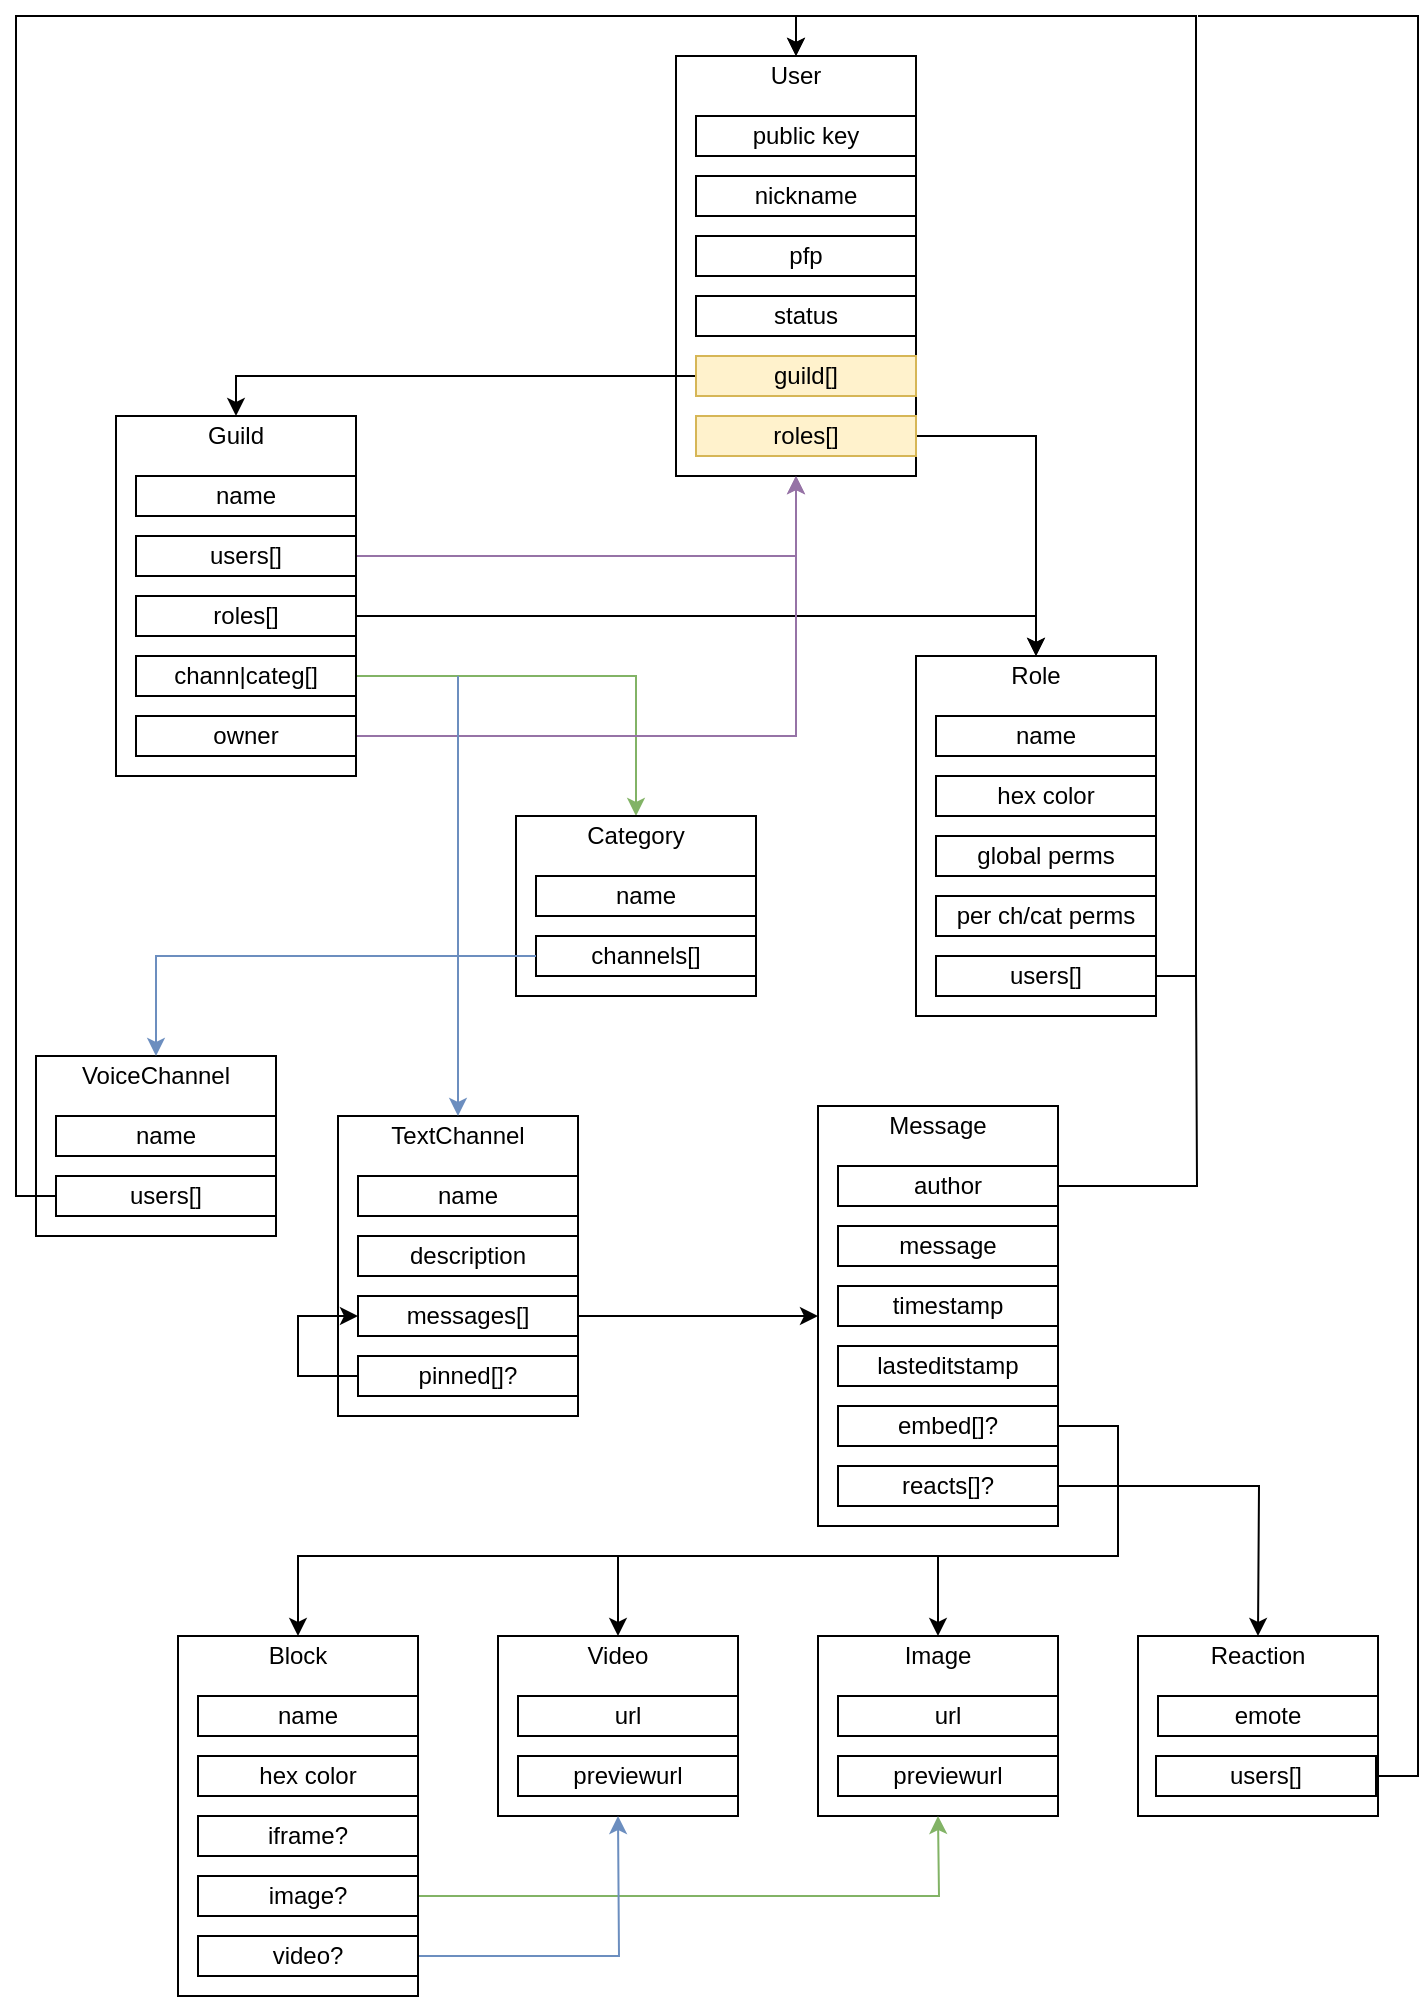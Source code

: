 <mxfile>
    <diagram id="NHwn4wscIB3xV2TAf_Lw" name="Page-1">
        <mxGraphModel dx="320" dy="911" grid="1" gridSize="10" guides="1" tooltips="1" connect="1" arrows="1" fold="1" page="1" pageScale="1" pageWidth="827" pageHeight="1169" math="0" shadow="0">
            <root>
                <mxCell id="0"/>
                <mxCell id="1" parent="0"/>
                <mxCell id="xPs0G8bk6lF9xCZJC1In-1" value="" style="whiteSpace=wrap;html=1;" parent="1" vertex="1">
                    <mxGeometry x="169" y="220" width="120" height="180" as="geometry"/>
                </mxCell>
                <mxCell id="xPs0G8bk6lF9xCZJC1In-2" value="Guild" style="text;html=1;strokeColor=none;fillColor=none;align=center;verticalAlign=middle;whiteSpace=wrap;rounded=0;" parent="1" vertex="1">
                    <mxGeometry x="169" y="220" width="120" height="20" as="geometry"/>
                </mxCell>
                <mxCell id="5t001Vj08R8SQPkKGdrq-1" value="name" style="rounded=0;whiteSpace=wrap;html=1;" parent="1" vertex="1">
                    <mxGeometry x="179" y="250" width="110" height="20" as="geometry"/>
                </mxCell>
                <mxCell id="5t001Vj08R8SQPkKGdrq-3" style="edgeStyle=orthogonalEdgeStyle;rounded=0;orthogonalLoop=1;jettySize=auto;html=1;exitX=1;exitY=0.5;exitDx=0;exitDy=0;fillColor=#e1d5e7;strokeColor=#9673a6;" parent="1" source="5t001Vj08R8SQPkKGdrq-2" edge="1">
                    <mxGeometry relative="1" as="geometry">
                        <mxPoint x="509" y="250" as="targetPoint"/>
                        <Array as="points">
                            <mxPoint x="509" y="290"/>
                        </Array>
                    </mxGeometry>
                </mxCell>
                <mxCell id="5t001Vj08R8SQPkKGdrq-2" value="users[]" style="rounded=0;whiteSpace=wrap;html=1;" parent="1" vertex="1">
                    <mxGeometry x="179" y="280" width="110" height="20" as="geometry"/>
                </mxCell>
                <mxCell id="5t001Vj08R8SQPkKGdrq-4" value="" style="rounded=0;whiteSpace=wrap;html=1;" parent="1" vertex="1">
                    <mxGeometry x="449" y="40" width="120" height="210" as="geometry"/>
                </mxCell>
                <mxCell id="5t001Vj08R8SQPkKGdrq-5" value="User" style="text;html=1;strokeColor=none;fillColor=none;align=center;verticalAlign=middle;whiteSpace=wrap;rounded=0;" parent="1" vertex="1">
                    <mxGeometry x="449" y="40" width="120" height="20" as="geometry"/>
                </mxCell>
                <mxCell id="5t001Vj08R8SQPkKGdrq-6" value="public key" style="rounded=0;whiteSpace=wrap;html=1;" parent="1" vertex="1">
                    <mxGeometry x="459" y="70" width="110" height="20" as="geometry"/>
                </mxCell>
                <mxCell id="5t001Vj08R8SQPkKGdrq-7" value="nickname" style="rounded=0;whiteSpace=wrap;html=1;" parent="1" vertex="1">
                    <mxGeometry x="459" y="100" width="110" height="20" as="geometry"/>
                </mxCell>
                <mxCell id="5t001Vj08R8SQPkKGdrq-9" value="pfp" style="rounded=0;whiteSpace=wrap;html=1;" parent="1" vertex="1">
                    <mxGeometry x="459" y="130" width="110" height="20" as="geometry"/>
                </mxCell>
                <mxCell id="5t001Vj08R8SQPkKGdrq-39" style="edgeStyle=orthogonalEdgeStyle;rounded=0;orthogonalLoop=1;jettySize=auto;html=1;exitX=1;exitY=0.5;exitDx=0;exitDy=0;entryX=0.5;entryY=0;entryDx=0;entryDy=0;" parent="1" source="5t001Vj08R8SQPkKGdrq-10" target="5t001Vj08R8SQPkKGdrq-40" edge="1">
                    <mxGeometry relative="1" as="geometry">
                        <mxPoint x="629" y="340" as="targetPoint"/>
                    </mxGeometry>
                </mxCell>
                <mxCell id="5t001Vj08R8SQPkKGdrq-10" value="roles[]" style="rounded=0;whiteSpace=wrap;html=1;" parent="1" vertex="1">
                    <mxGeometry x="179" y="310" width="110" height="20" as="geometry"/>
                </mxCell>
                <mxCell id="5t001Vj08R8SQPkKGdrq-32" style="edgeStyle=orthogonalEdgeStyle;rounded=0;orthogonalLoop=1;jettySize=auto;html=1;exitX=1;exitY=0.5;exitDx=0;exitDy=0;entryX=0.5;entryY=0;entryDx=0;entryDy=0;fillColor=#d5e8d4;strokeColor=#82b366;" parent="1" source="5t001Vj08R8SQPkKGdrq-11" target="5t001Vj08R8SQPkKGdrq-29" edge="1">
                    <mxGeometry relative="1" as="geometry"/>
                </mxCell>
                <mxCell id="5t001Vj08R8SQPkKGdrq-11" value="chann|categ[]" style="rounded=0;whiteSpace=wrap;html=1;" parent="1" vertex="1">
                    <mxGeometry x="179" y="340" width="110" height="20" as="geometry"/>
                </mxCell>
                <mxCell id="5t001Vj08R8SQPkKGdrq-13" style="edgeStyle=orthogonalEdgeStyle;rounded=0;orthogonalLoop=1;jettySize=auto;html=1;exitX=1;exitY=0.5;exitDx=0;exitDy=0;fillColor=#e1d5e7;strokeColor=#9673a6;entryX=0.5;entryY=1;entryDx=0;entryDy=0;" parent="1" source="5t001Vj08R8SQPkKGdrq-12" target="5t001Vj08R8SQPkKGdrq-4" edge="1">
                    <mxGeometry relative="1" as="geometry">
                        <mxPoint x="509" y="260" as="targetPoint"/>
                        <Array as="points">
                            <mxPoint x="509" y="380"/>
                        </Array>
                    </mxGeometry>
                </mxCell>
                <mxCell id="5t001Vj08R8SQPkKGdrq-12" value="owner" style="rounded=0;whiteSpace=wrap;html=1;" parent="1" vertex="1">
                    <mxGeometry x="179" y="370" width="110" height="20" as="geometry"/>
                </mxCell>
                <mxCell id="5t001Vj08R8SQPkKGdrq-14" value="status" style="rounded=0;whiteSpace=wrap;html=1;" parent="1" vertex="1">
                    <mxGeometry x="459" y="160" width="110" height="20" as="geometry"/>
                </mxCell>
                <mxCell id="5t001Vj08R8SQPkKGdrq-38" style="edgeStyle=orthogonalEdgeStyle;rounded=0;orthogonalLoop=1;jettySize=auto;html=1;exitX=0;exitY=0.5;exitDx=0;exitDy=0;entryX=0.5;entryY=0;entryDx=0;entryDy=0;" parent="1" source="5t001Vj08R8SQPkKGdrq-15" target="xPs0G8bk6lF9xCZJC1In-2" edge="1">
                    <mxGeometry relative="1" as="geometry"/>
                </mxCell>
                <mxCell id="5t001Vj08R8SQPkKGdrq-15" value="guild[]" style="rounded=0;whiteSpace=wrap;html=1;fillColor=#fff2cc;strokeColor=#d6b656;" parent="1" vertex="1">
                    <mxGeometry x="459" y="190" width="110" height="20" as="geometry"/>
                </mxCell>
                <mxCell id="5t001Vj08R8SQPkKGdrq-17" value="" style="rounded=0;whiteSpace=wrap;html=1;" parent="1" vertex="1">
                    <mxGeometry x="280" y="570" width="120" height="150" as="geometry"/>
                </mxCell>
                <mxCell id="5t001Vj08R8SQPkKGdrq-18" value="TextChannel" style="text;html=1;strokeColor=none;fillColor=none;align=center;verticalAlign=middle;whiteSpace=wrap;rounded=0;" parent="1" vertex="1">
                    <mxGeometry x="280" y="570" width="120" height="20" as="geometry"/>
                </mxCell>
                <mxCell id="5t001Vj08R8SQPkKGdrq-19" value="name" style="rounded=0;whiteSpace=wrap;html=1;" parent="1" vertex="1">
                    <mxGeometry x="290" y="600" width="110" height="20" as="geometry"/>
                </mxCell>
                <mxCell id="5t001Vj08R8SQPkKGdrq-20" value="description" style="rounded=0;whiteSpace=wrap;html=1;" parent="1" vertex="1">
                    <mxGeometry x="290" y="630" width="110" height="20" as="geometry"/>
                </mxCell>
                <mxCell id="5t001Vj08R8SQPkKGdrq-63" style="edgeStyle=orthogonalEdgeStyle;rounded=0;orthogonalLoop=1;jettySize=auto;html=1;exitX=1;exitY=0.5;exitDx=0;exitDy=0;entryX=0;entryY=0.5;entryDx=0;entryDy=0;endArrow=classic;endFill=1;strokeColor=#000000;" parent="1" source="5t001Vj08R8SQPkKGdrq-21" target="5t001Vj08R8SQPkKGdrq-25" edge="1">
                    <mxGeometry relative="1" as="geometry"/>
                </mxCell>
                <mxCell id="5t001Vj08R8SQPkKGdrq-21" value="messages[]" style="rounded=0;whiteSpace=wrap;html=1;" parent="1" vertex="1">
                    <mxGeometry x="290" y="660" width="110" height="20" as="geometry"/>
                </mxCell>
                <mxCell id="5t001Vj08R8SQPkKGdrq-46" style="edgeStyle=orthogonalEdgeStyle;rounded=0;orthogonalLoop=1;jettySize=auto;html=1;exitX=0;exitY=0.5;exitDx=0;exitDy=0;entryX=0;entryY=0.5;entryDx=0;entryDy=0;" parent="1" source="5t001Vj08R8SQPkKGdrq-22" target="5t001Vj08R8SQPkKGdrq-21" edge="1">
                    <mxGeometry relative="1" as="geometry">
                        <mxPoint x="240" y="670" as="targetPoint"/>
                        <Array as="points">
                            <mxPoint x="260" y="700"/>
                            <mxPoint x="260" y="670"/>
                        </Array>
                    </mxGeometry>
                </mxCell>
                <mxCell id="5t001Vj08R8SQPkKGdrq-22" value="pinned[]?" style="rounded=0;whiteSpace=wrap;html=1;" parent="1" vertex="1">
                    <mxGeometry x="290" y="690" width="110" height="20" as="geometry"/>
                </mxCell>
                <mxCell id="5t001Vj08R8SQPkKGdrq-25" value="" style="rounded=0;whiteSpace=wrap;html=1;" parent="1" vertex="1">
                    <mxGeometry x="520" y="565" width="120" height="210" as="geometry"/>
                </mxCell>
                <mxCell id="5t001Vj08R8SQPkKGdrq-26" value="Message" style="text;html=1;strokeColor=none;fillColor=none;align=center;verticalAlign=middle;whiteSpace=wrap;rounded=0;" parent="1" vertex="1">
                    <mxGeometry x="520" y="565" width="120" height="20" as="geometry"/>
                </mxCell>
                <mxCell id="5t001Vj08R8SQPkKGdrq-29" value="" style="rounded=0;whiteSpace=wrap;html=1;" parent="1" vertex="1">
                    <mxGeometry x="369" y="420" width="120" height="90" as="geometry"/>
                </mxCell>
                <mxCell id="5t001Vj08R8SQPkKGdrq-33" value="Category" style="text;html=1;strokeColor=none;fillColor=none;align=center;verticalAlign=middle;whiteSpace=wrap;rounded=0;" parent="1" vertex="1">
                    <mxGeometry x="369" y="420" width="120" height="20" as="geometry"/>
                </mxCell>
                <mxCell id="5t001Vj08R8SQPkKGdrq-35" value="name" style="rounded=0;whiteSpace=wrap;html=1;" parent="1" vertex="1">
                    <mxGeometry x="379" y="450" width="110" height="20" as="geometry"/>
                </mxCell>
                <mxCell id="5t001Vj08R8SQPkKGdrq-37" style="edgeStyle=orthogonalEdgeStyle;rounded=0;orthogonalLoop=1;jettySize=auto;html=1;exitX=0;exitY=0.5;exitDx=0;exitDy=0;fillColor=#dae8fc;strokeColor=#6c8ebf;entryX=0.5;entryY=0;entryDx=0;entryDy=0;" parent="1" source="5t001Vj08R8SQPkKGdrq-36" target="5t001Vj08R8SQPkKGdrq-18" edge="1">
                    <mxGeometry relative="1" as="geometry">
                        <mxPoint x="349" y="540" as="targetPoint"/>
                    </mxGeometry>
                </mxCell>
                <mxCell id="5t001Vj08R8SQPkKGdrq-36" value="channels[]" style="rounded=0;whiteSpace=wrap;html=1;" parent="1" vertex="1">
                    <mxGeometry x="379" y="480" width="110" height="20" as="geometry"/>
                </mxCell>
                <mxCell id="5t001Vj08R8SQPkKGdrq-40" value="" style="rounded=0;whiteSpace=wrap;html=1;" parent="1" vertex="1">
                    <mxGeometry x="569" y="340" width="120" height="180" as="geometry"/>
                </mxCell>
                <mxCell id="5t001Vj08R8SQPkKGdrq-41" value="Role" style="text;html=1;strokeColor=none;fillColor=none;align=center;verticalAlign=middle;whiteSpace=wrap;rounded=0;" parent="1" vertex="1">
                    <mxGeometry x="569" y="340" width="120" height="20" as="geometry"/>
                </mxCell>
                <mxCell id="5t001Vj08R8SQPkKGdrq-42" value="name" style="rounded=0;whiteSpace=wrap;html=1;" parent="1" vertex="1">
                    <mxGeometry x="579" y="370" width="110" height="20" as="geometry"/>
                </mxCell>
                <mxCell id="5t001Vj08R8SQPkKGdrq-43" value="hex color" style="rounded=0;whiteSpace=wrap;html=1;" parent="1" vertex="1">
                    <mxGeometry x="579" y="400" width="110" height="20" as="geometry"/>
                </mxCell>
                <mxCell id="5t001Vj08R8SQPkKGdrq-44" value="global perms" style="rounded=0;whiteSpace=wrap;html=1;" parent="1" vertex="1">
                    <mxGeometry x="579" y="430" width="110" height="20" as="geometry"/>
                </mxCell>
                <mxCell id="5t001Vj08R8SQPkKGdrq-45" value="per ch/cat perms" style="rounded=0;whiteSpace=wrap;html=1;" parent="1" vertex="1">
                    <mxGeometry x="579" y="460" width="110" height="20" as="geometry"/>
                </mxCell>
                <mxCell id="5t001Vj08R8SQPkKGdrq-48" style="edgeStyle=orthogonalEdgeStyle;rounded=0;orthogonalLoop=1;jettySize=auto;html=1;exitX=1;exitY=0.5;exitDx=0;exitDy=0;entryX=0.5;entryY=0;entryDx=0;entryDy=0;" parent="1" source="5t001Vj08R8SQPkKGdrq-47" target="5t001Vj08R8SQPkKGdrq-5" edge="1">
                    <mxGeometry relative="1" as="geometry"/>
                </mxCell>
                <mxCell id="5t001Vj08R8SQPkKGdrq-47" value="users[]" style="rounded=0;whiteSpace=wrap;html=1;" parent="1" vertex="1">
                    <mxGeometry x="579" y="490" width="110" height="20" as="geometry"/>
                </mxCell>
                <mxCell id="5t001Vj08R8SQPkKGdrq-49" value="" style="rounded=0;whiteSpace=wrap;html=1;" parent="1" vertex="1">
                    <mxGeometry x="129" y="540" width="120" height="90" as="geometry"/>
                </mxCell>
                <mxCell id="5t001Vj08R8SQPkKGdrq-50" value="VoiceChannel" style="text;html=1;strokeColor=none;fillColor=none;align=center;verticalAlign=middle;whiteSpace=wrap;rounded=0;" parent="1" vertex="1">
                    <mxGeometry x="129" y="540" width="120" height="20" as="geometry"/>
                </mxCell>
                <mxCell id="5t001Vj08R8SQPkKGdrq-51" value="name" style="rounded=0;whiteSpace=wrap;html=1;" parent="1" vertex="1">
                    <mxGeometry x="139" y="570" width="110" height="20" as="geometry"/>
                </mxCell>
                <mxCell id="5t001Vj08R8SQPkKGdrq-53" style="edgeStyle=orthogonalEdgeStyle;rounded=0;orthogonalLoop=1;jettySize=auto;html=1;exitX=0;exitY=0.5;exitDx=0;exitDy=0;entryX=0.5;entryY=0;entryDx=0;entryDy=0;" parent="1" source="5t001Vj08R8SQPkKGdrq-52" target="5t001Vj08R8SQPkKGdrq-5" edge="1">
                    <mxGeometry relative="1" as="geometry"/>
                </mxCell>
                <mxCell id="5t001Vj08R8SQPkKGdrq-52" value="users[]" style="rounded=0;whiteSpace=wrap;html=1;" parent="1" vertex="1">
                    <mxGeometry x="139" y="600" width="110" height="20" as="geometry"/>
                </mxCell>
                <mxCell id="5t001Vj08R8SQPkKGdrq-54" value="" style="endArrow=classic;html=1;entryX=0.5;entryY=0;entryDx=0;entryDy=0;rounded=0;fillColor=#dae8fc;strokeColor=#6c8ebf;exitX=0;exitY=0.5;exitDx=0;exitDy=0;" parent="1" source="5t001Vj08R8SQPkKGdrq-36" target="5t001Vj08R8SQPkKGdrq-50" edge="1">
                    <mxGeometry width="50" height="50" relative="1" as="geometry">
                        <mxPoint x="360" y="490" as="sourcePoint"/>
                        <mxPoint x="189" y="490" as="targetPoint"/>
                        <Array as="points">
                            <mxPoint x="189" y="490"/>
                        </Array>
                    </mxGeometry>
                </mxCell>
                <mxCell id="5t001Vj08R8SQPkKGdrq-56" style="edgeStyle=orthogonalEdgeStyle;rounded=0;orthogonalLoop=1;jettySize=auto;html=1;exitX=1;exitY=0.5;exitDx=0;exitDy=0;strokeColor=#000000;endArrow=none;endFill=0;" parent="1" source="5t001Vj08R8SQPkKGdrq-55" edge="1">
                    <mxGeometry relative="1" as="geometry">
                        <mxPoint x="709" y="500" as="targetPoint"/>
                    </mxGeometry>
                </mxCell>
                <mxCell id="5t001Vj08R8SQPkKGdrq-55" value="author" style="rounded=0;whiteSpace=wrap;html=1;" parent="1" vertex="1">
                    <mxGeometry x="530" y="595" width="110" height="20" as="geometry"/>
                </mxCell>
                <mxCell id="5t001Vj08R8SQPkKGdrq-57" value="message" style="rounded=0;whiteSpace=wrap;html=1;" parent="1" vertex="1">
                    <mxGeometry x="530" y="625" width="110" height="20" as="geometry"/>
                </mxCell>
                <mxCell id="5t001Vj08R8SQPkKGdrq-58" value="timestamp" style="rounded=0;whiteSpace=wrap;html=1;" parent="1" vertex="1">
                    <mxGeometry x="530" y="655" width="110" height="20" as="geometry"/>
                </mxCell>
                <mxCell id="5t001Vj08R8SQPkKGdrq-59" value="lasteditstamp" style="rounded=0;whiteSpace=wrap;html=1;" parent="1" vertex="1">
                    <mxGeometry x="530" y="685" width="110" height="20" as="geometry"/>
                </mxCell>
                <mxCell id="5t001Vj08R8SQPkKGdrq-64" style="edgeStyle=orthogonalEdgeStyle;rounded=0;orthogonalLoop=1;jettySize=auto;html=1;exitX=1;exitY=0.5;exitDx=0;exitDy=0;entryX=0.5;entryY=0;entryDx=0;entryDy=0;endArrow=classic;endFill=1;strokeColor=#000000;" parent="1" source="5t001Vj08R8SQPkKGdrq-60" target="5t001Vj08R8SQPkKGdrq-61" edge="1">
                    <mxGeometry relative="1" as="geometry">
                        <Array as="points">
                            <mxPoint x="670" y="725"/>
                            <mxPoint x="670" y="790"/>
                            <mxPoint x="580" y="790"/>
                        </Array>
                    </mxGeometry>
                </mxCell>
                <mxCell id="5t001Vj08R8SQPkKGdrq-69" style="edgeStyle=orthogonalEdgeStyle;rounded=0;orthogonalLoop=1;jettySize=auto;html=1;exitX=1;exitY=0.5;exitDx=0;exitDy=0;entryX=0.5;entryY=0;entryDx=0;entryDy=0;endArrow=classic;endFill=1;strokeColor=#000000;" parent="1" source="5t001Vj08R8SQPkKGdrq-60" target="5t001Vj08R8SQPkKGdrq-68" edge="1">
                    <mxGeometry relative="1" as="geometry">
                        <Array as="points">
                            <mxPoint x="670" y="725"/>
                            <mxPoint x="670" y="790"/>
                            <mxPoint x="420" y="790"/>
                        </Array>
                    </mxGeometry>
                </mxCell>
                <mxCell id="5t001Vj08R8SQPkKGdrq-74" style="edgeStyle=orthogonalEdgeStyle;rounded=0;orthogonalLoop=1;jettySize=auto;html=1;exitX=1;exitY=0.5;exitDx=0;exitDy=0;entryX=0.5;entryY=0;entryDx=0;entryDy=0;endArrow=classic;endFill=1;strokeColor=#000000;" parent="1" source="5t001Vj08R8SQPkKGdrq-60" target="5t001Vj08R8SQPkKGdrq-73" edge="1">
                    <mxGeometry relative="1" as="geometry">
                        <Array as="points">
                            <mxPoint x="670" y="725"/>
                            <mxPoint x="670" y="790"/>
                            <mxPoint x="260" y="790"/>
                        </Array>
                    </mxGeometry>
                </mxCell>
                <mxCell id="5t001Vj08R8SQPkKGdrq-60" value="embed[]?" style="rounded=0;whiteSpace=wrap;html=1;" parent="1" vertex="1">
                    <mxGeometry x="530" y="715" width="110" height="20" as="geometry"/>
                </mxCell>
                <mxCell id="5t001Vj08R8SQPkKGdrq-61" value="" style="rounded=0;whiteSpace=wrap;html=1;" parent="1" vertex="1">
                    <mxGeometry x="520" y="830" width="120" height="90" as="geometry"/>
                </mxCell>
                <mxCell id="5t001Vj08R8SQPkKGdrq-65" value="Image" style="text;html=1;strokeColor=none;fillColor=none;align=center;verticalAlign=middle;whiteSpace=wrap;rounded=0;" parent="1" vertex="1">
                    <mxGeometry x="520" y="830" width="120" height="20" as="geometry"/>
                </mxCell>
                <mxCell id="5t001Vj08R8SQPkKGdrq-66" value="url" style="rounded=0;whiteSpace=wrap;html=1;" parent="1" vertex="1">
                    <mxGeometry x="530" y="860" width="110" height="20" as="geometry"/>
                </mxCell>
                <mxCell id="5t001Vj08R8SQPkKGdrq-67" value="previewurl" style="rounded=0;whiteSpace=wrap;html=1;" parent="1" vertex="1">
                    <mxGeometry x="530" y="890" width="110" height="20" as="geometry"/>
                </mxCell>
                <mxCell id="5t001Vj08R8SQPkKGdrq-68" value="" style="rounded=0;whiteSpace=wrap;html=1;" parent="1" vertex="1">
                    <mxGeometry x="360" y="830" width="120" height="90" as="geometry"/>
                </mxCell>
                <mxCell id="5t001Vj08R8SQPkKGdrq-70" value="Video" style="text;html=1;strokeColor=none;fillColor=none;align=center;verticalAlign=middle;whiteSpace=wrap;rounded=0;" parent="1" vertex="1">
                    <mxGeometry x="360" y="830" width="120" height="20" as="geometry"/>
                </mxCell>
                <mxCell id="5t001Vj08R8SQPkKGdrq-71" value="url" style="rounded=0;whiteSpace=wrap;html=1;" parent="1" vertex="1">
                    <mxGeometry x="370" y="860" width="110" height="20" as="geometry"/>
                </mxCell>
                <mxCell id="5t001Vj08R8SQPkKGdrq-72" value="previewurl" style="rounded=0;whiteSpace=wrap;html=1;" parent="1" vertex="1">
                    <mxGeometry x="370" y="890" width="110" height="20" as="geometry"/>
                </mxCell>
                <mxCell id="5t001Vj08R8SQPkKGdrq-73" value="" style="rounded=0;whiteSpace=wrap;html=1;" parent="1" vertex="1">
                    <mxGeometry x="200" y="830" width="120" height="180" as="geometry"/>
                </mxCell>
                <mxCell id="5t001Vj08R8SQPkKGdrq-75" value="Block" style="text;html=1;strokeColor=none;fillColor=none;align=center;verticalAlign=middle;whiteSpace=wrap;rounded=0;" parent="1" vertex="1">
                    <mxGeometry x="200" y="830" width="120" height="20" as="geometry"/>
                </mxCell>
                <mxCell id="5t001Vj08R8SQPkKGdrq-76" value="name" style="rounded=0;whiteSpace=wrap;html=1;" parent="1" vertex="1">
                    <mxGeometry x="210" y="860" width="110" height="20" as="geometry"/>
                </mxCell>
                <mxCell id="5t001Vj08R8SQPkKGdrq-77" value="iframe?" style="rounded=0;whiteSpace=wrap;html=1;" parent="1" vertex="1">
                    <mxGeometry x="210" y="920" width="110" height="20" as="geometry"/>
                </mxCell>
                <mxCell id="5t001Vj08R8SQPkKGdrq-83" style="edgeStyle=orthogonalEdgeStyle;rounded=0;orthogonalLoop=1;jettySize=auto;html=1;exitX=1;exitY=0.5;exitDx=0;exitDy=0;endArrow=classic;endFill=1;strokeColor=#82b366;fillColor=#d5e8d4;" parent="1" source="5t001Vj08R8SQPkKGdrq-78" edge="1">
                    <mxGeometry relative="1" as="geometry">
                        <mxPoint x="580" y="920" as="targetPoint"/>
                    </mxGeometry>
                </mxCell>
                <mxCell id="5t001Vj08R8SQPkKGdrq-78" value="image?" style="rounded=0;whiteSpace=wrap;html=1;" parent="1" vertex="1">
                    <mxGeometry x="210" y="950" width="110" height="20" as="geometry"/>
                </mxCell>
                <mxCell id="5t001Vj08R8SQPkKGdrq-84" style="edgeStyle=orthogonalEdgeStyle;rounded=0;orthogonalLoop=1;jettySize=auto;html=1;exitX=1;exitY=0.5;exitDx=0;exitDy=0;endArrow=classic;endFill=1;strokeColor=#6c8ebf;fillColor=#dae8fc;" parent="1" source="5t001Vj08R8SQPkKGdrq-80" edge="1">
                    <mxGeometry relative="1" as="geometry">
                        <mxPoint x="420" y="920" as="targetPoint"/>
                    </mxGeometry>
                </mxCell>
                <mxCell id="5t001Vj08R8SQPkKGdrq-80" value="video?" style="rounded=0;whiteSpace=wrap;html=1;" parent="1" vertex="1">
                    <mxGeometry x="210" y="980" width="110" height="20" as="geometry"/>
                </mxCell>
                <mxCell id="5t001Vj08R8SQPkKGdrq-82" value="hex color" style="rounded=0;whiteSpace=wrap;html=1;" parent="1" vertex="1">
                    <mxGeometry x="210" y="890" width="110" height="20" as="geometry"/>
                </mxCell>
                <mxCell id="inAlBXRZNF1pDS3oXqa1-2" style="edgeStyle=orthogonalEdgeStyle;rounded=0;orthogonalLoop=1;jettySize=auto;html=1;exitX=1;exitY=0.5;exitDx=0;exitDy=0;entryX=0.5;entryY=0;entryDx=0;entryDy=0;" parent="1" source="inAlBXRZNF1pDS3oXqa1-1" target="5t001Vj08R8SQPkKGdrq-41" edge="1">
                    <mxGeometry relative="1" as="geometry"/>
                </mxCell>
                <mxCell id="inAlBXRZNF1pDS3oXqa1-1" value="roles[]" style="rounded=0;whiteSpace=wrap;html=1;fillColor=#fff2cc;strokeColor=#d6b656;" parent="1" vertex="1">
                    <mxGeometry x="459" y="220" width="110" height="20" as="geometry"/>
                </mxCell>
                <mxCell id="2" value="" style="endArrow=none;html=1;fillColor=#dae8fc;strokeColor=#6c8ebf;endFill=0;" parent="1" edge="1">
                    <mxGeometry width="50" height="50" relative="1" as="geometry">
                        <mxPoint x="340" y="350" as="sourcePoint"/>
                        <mxPoint x="340" y="490" as="targetPoint"/>
                    </mxGeometry>
                </mxCell>
                <mxCell id="4" style="edgeStyle=orthogonalEdgeStyle;rounded=0;orthogonalLoop=1;jettySize=auto;html=1;exitX=1;exitY=0.5;exitDx=0;exitDy=0;" edge="1" parent="1" source="3">
                    <mxGeometry relative="1" as="geometry">
                        <mxPoint x="740" y="830" as="targetPoint"/>
                    </mxGeometry>
                </mxCell>
                <mxCell id="3" value="reacts[]?" style="rounded=0;whiteSpace=wrap;html=1;" vertex="1" parent="1">
                    <mxGeometry x="530" y="745" width="110" height="20" as="geometry"/>
                </mxCell>
                <mxCell id="5" value="" style="rounded=0;whiteSpace=wrap;html=1;" vertex="1" parent="1">
                    <mxGeometry x="680" y="830" width="120" height="90" as="geometry"/>
                </mxCell>
                <mxCell id="6" value="Reaction" style="text;html=1;strokeColor=none;fillColor=none;align=center;verticalAlign=middle;whiteSpace=wrap;rounded=0;" vertex="1" parent="1">
                    <mxGeometry x="680" y="830" width="120" height="20" as="geometry"/>
                </mxCell>
                <mxCell id="7" value="emote" style="rounded=0;whiteSpace=wrap;html=1;" vertex="1" parent="1">
                    <mxGeometry x="690" y="860" width="110" height="20" as="geometry"/>
                </mxCell>
                <mxCell id="9" style="edgeStyle=orthogonalEdgeStyle;rounded=0;orthogonalLoop=1;jettySize=auto;html=1;exitX=1;exitY=0.5;exitDx=0;exitDy=0;endArrow=none;endFill=0;" edge="1" parent="1" source="8">
                    <mxGeometry relative="1" as="geometry">
                        <mxPoint x="710" y="20" as="targetPoint"/>
                        <Array as="points">
                            <mxPoint x="820" y="900"/>
                        </Array>
                    </mxGeometry>
                </mxCell>
                <mxCell id="8" value="users[]" style="rounded=0;whiteSpace=wrap;html=1;" vertex="1" parent="1">
                    <mxGeometry x="689" y="890" width="110" height="20" as="geometry"/>
                </mxCell>
            </root>
        </mxGraphModel>
    </diagram>
</mxfile>